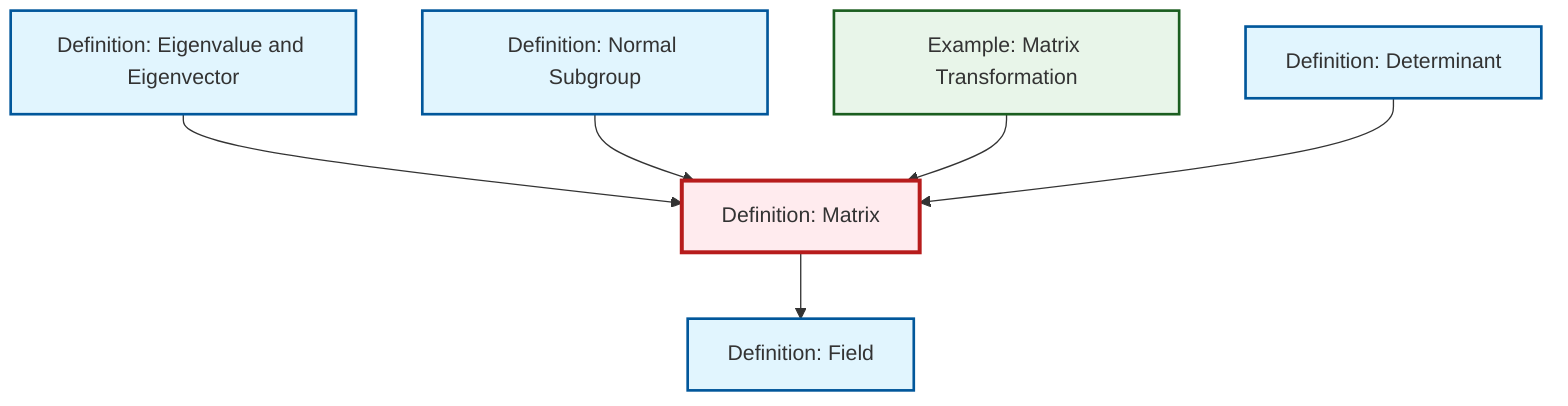 graph TD
    classDef definition fill:#e1f5fe,stroke:#01579b,stroke-width:2px
    classDef theorem fill:#f3e5f5,stroke:#4a148c,stroke-width:2px
    classDef axiom fill:#fff3e0,stroke:#e65100,stroke-width:2px
    classDef example fill:#e8f5e9,stroke:#1b5e20,stroke-width:2px
    classDef current fill:#ffebee,stroke:#b71c1c,stroke-width:3px
    def-eigenvalue-eigenvector["Definition: Eigenvalue and Eigenvector"]:::definition
    ex-matrix-transformation["Example: Matrix Transformation"]:::example
    def-normal-subgroup["Definition: Normal Subgroup"]:::definition
    def-matrix["Definition: Matrix"]:::definition
    def-field["Definition: Field"]:::definition
    def-determinant["Definition: Determinant"]:::definition
    def-matrix --> def-field
    def-eigenvalue-eigenvector --> def-matrix
    def-normal-subgroup --> def-matrix
    ex-matrix-transformation --> def-matrix
    def-determinant --> def-matrix
    class def-matrix current